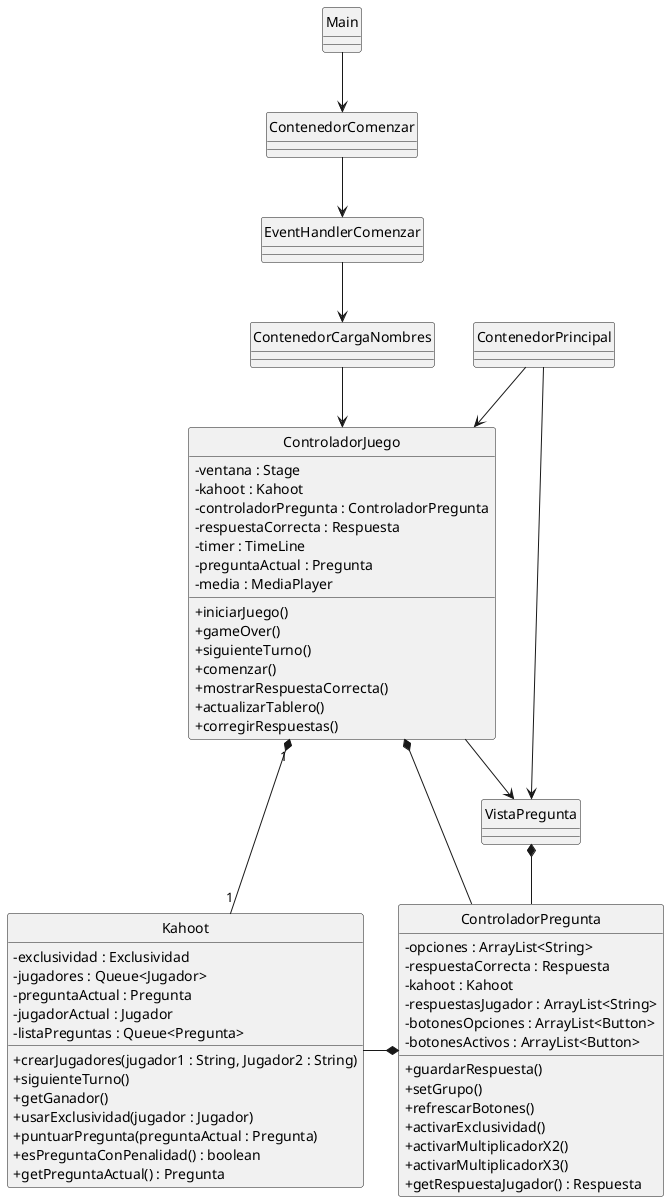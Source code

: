 @startuml AlgoHoot
hide circle
class Kahoot{
    - exclusividad : Exclusividad
    - jugadores : Queue<Jugador>
    - preguntaActual : Pregunta
    - jugadorActual : Jugador
    - listaPreguntas : Queue<Pregunta>
    + crearJugadores(jugador1 : String, Jugador2 : String)
    + siguienteTurno()
    + getGanador()
    + usarExclusividad(jugador : Jugador)
    + puntuarPregunta(preguntaActual : Pregunta)
    + esPreguntaConPenalidad() : boolean
    + getPreguntaActual() : Pregunta
}
class ControladorJuego{
    - ventana : Stage
    - kahoot : Kahoot
    - controladorPregunta : ControladorPregunta
    - respuestaCorrecta : Respuesta
    - timer : TimeLine
    - preguntaActual : Pregunta
    - media : MediaPlayer
    + iniciarJuego()
    + gameOver()
    + siguienteTurno()
    + comenzar()
    + mostrarRespuestaCorrecta()
    + actualizarTablero()
    + corregirRespuestas()
}
class ControladorPregunta{
    - opciones : ArrayList<String>
    - respuestaCorrecta : Respuesta
    - kahoot : Kahoot
    - respuestasJugador : ArrayList<String>
    - botonesOpciones : ArrayList<Button>
    - botonesActivos : ArrayList<Button>
    + guardarRespuesta()
    + setGrupo()
    + refrescarBotones()
    + activarExclusividad()
    + activarMultiplicadorX2()
    + activarMultiplicadorX3()
    + getRespuestaJugador() : Respuesta
}
ControladorJuego "1" *-- "1" Kahoot
ControladorJuego *-- ControladorPregunta
ControladorPregunta *-left- Kahoot

ContenedorPrincipal --> ControladorJuego
ContenedorPrincipal --> VistaPregunta
ControladorJuego --> VistaPregunta
VistaPregunta *-- ControladorPregunta

Main --> ContenedorComenzar
ContenedorComenzar --> EventHandlerComenzar
EventHandlerComenzar --> ContenedorCargaNombres
ContenedorCargaNombres --> ControladorJuego

skinparam classAttributeIconSize 0

@enduml